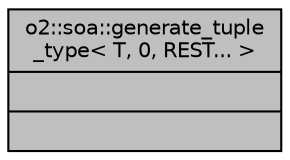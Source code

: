 digraph "o2::soa::generate_tuple_type&lt; T, 0, REST... &gt;"
{
 // INTERACTIVE_SVG=YES
  bgcolor="transparent";
  edge [fontname="Helvetica",fontsize="10",labelfontname="Helvetica",labelfontsize="10"];
  node [fontname="Helvetica",fontsize="10",shape=record];
  Node1 [label="{o2::soa::generate_tuple\l_type\< T, 0, REST... \>\n||}",height=0.2,width=0.4,color="black", fillcolor="grey75", style="filled", fontcolor="black"];
}
